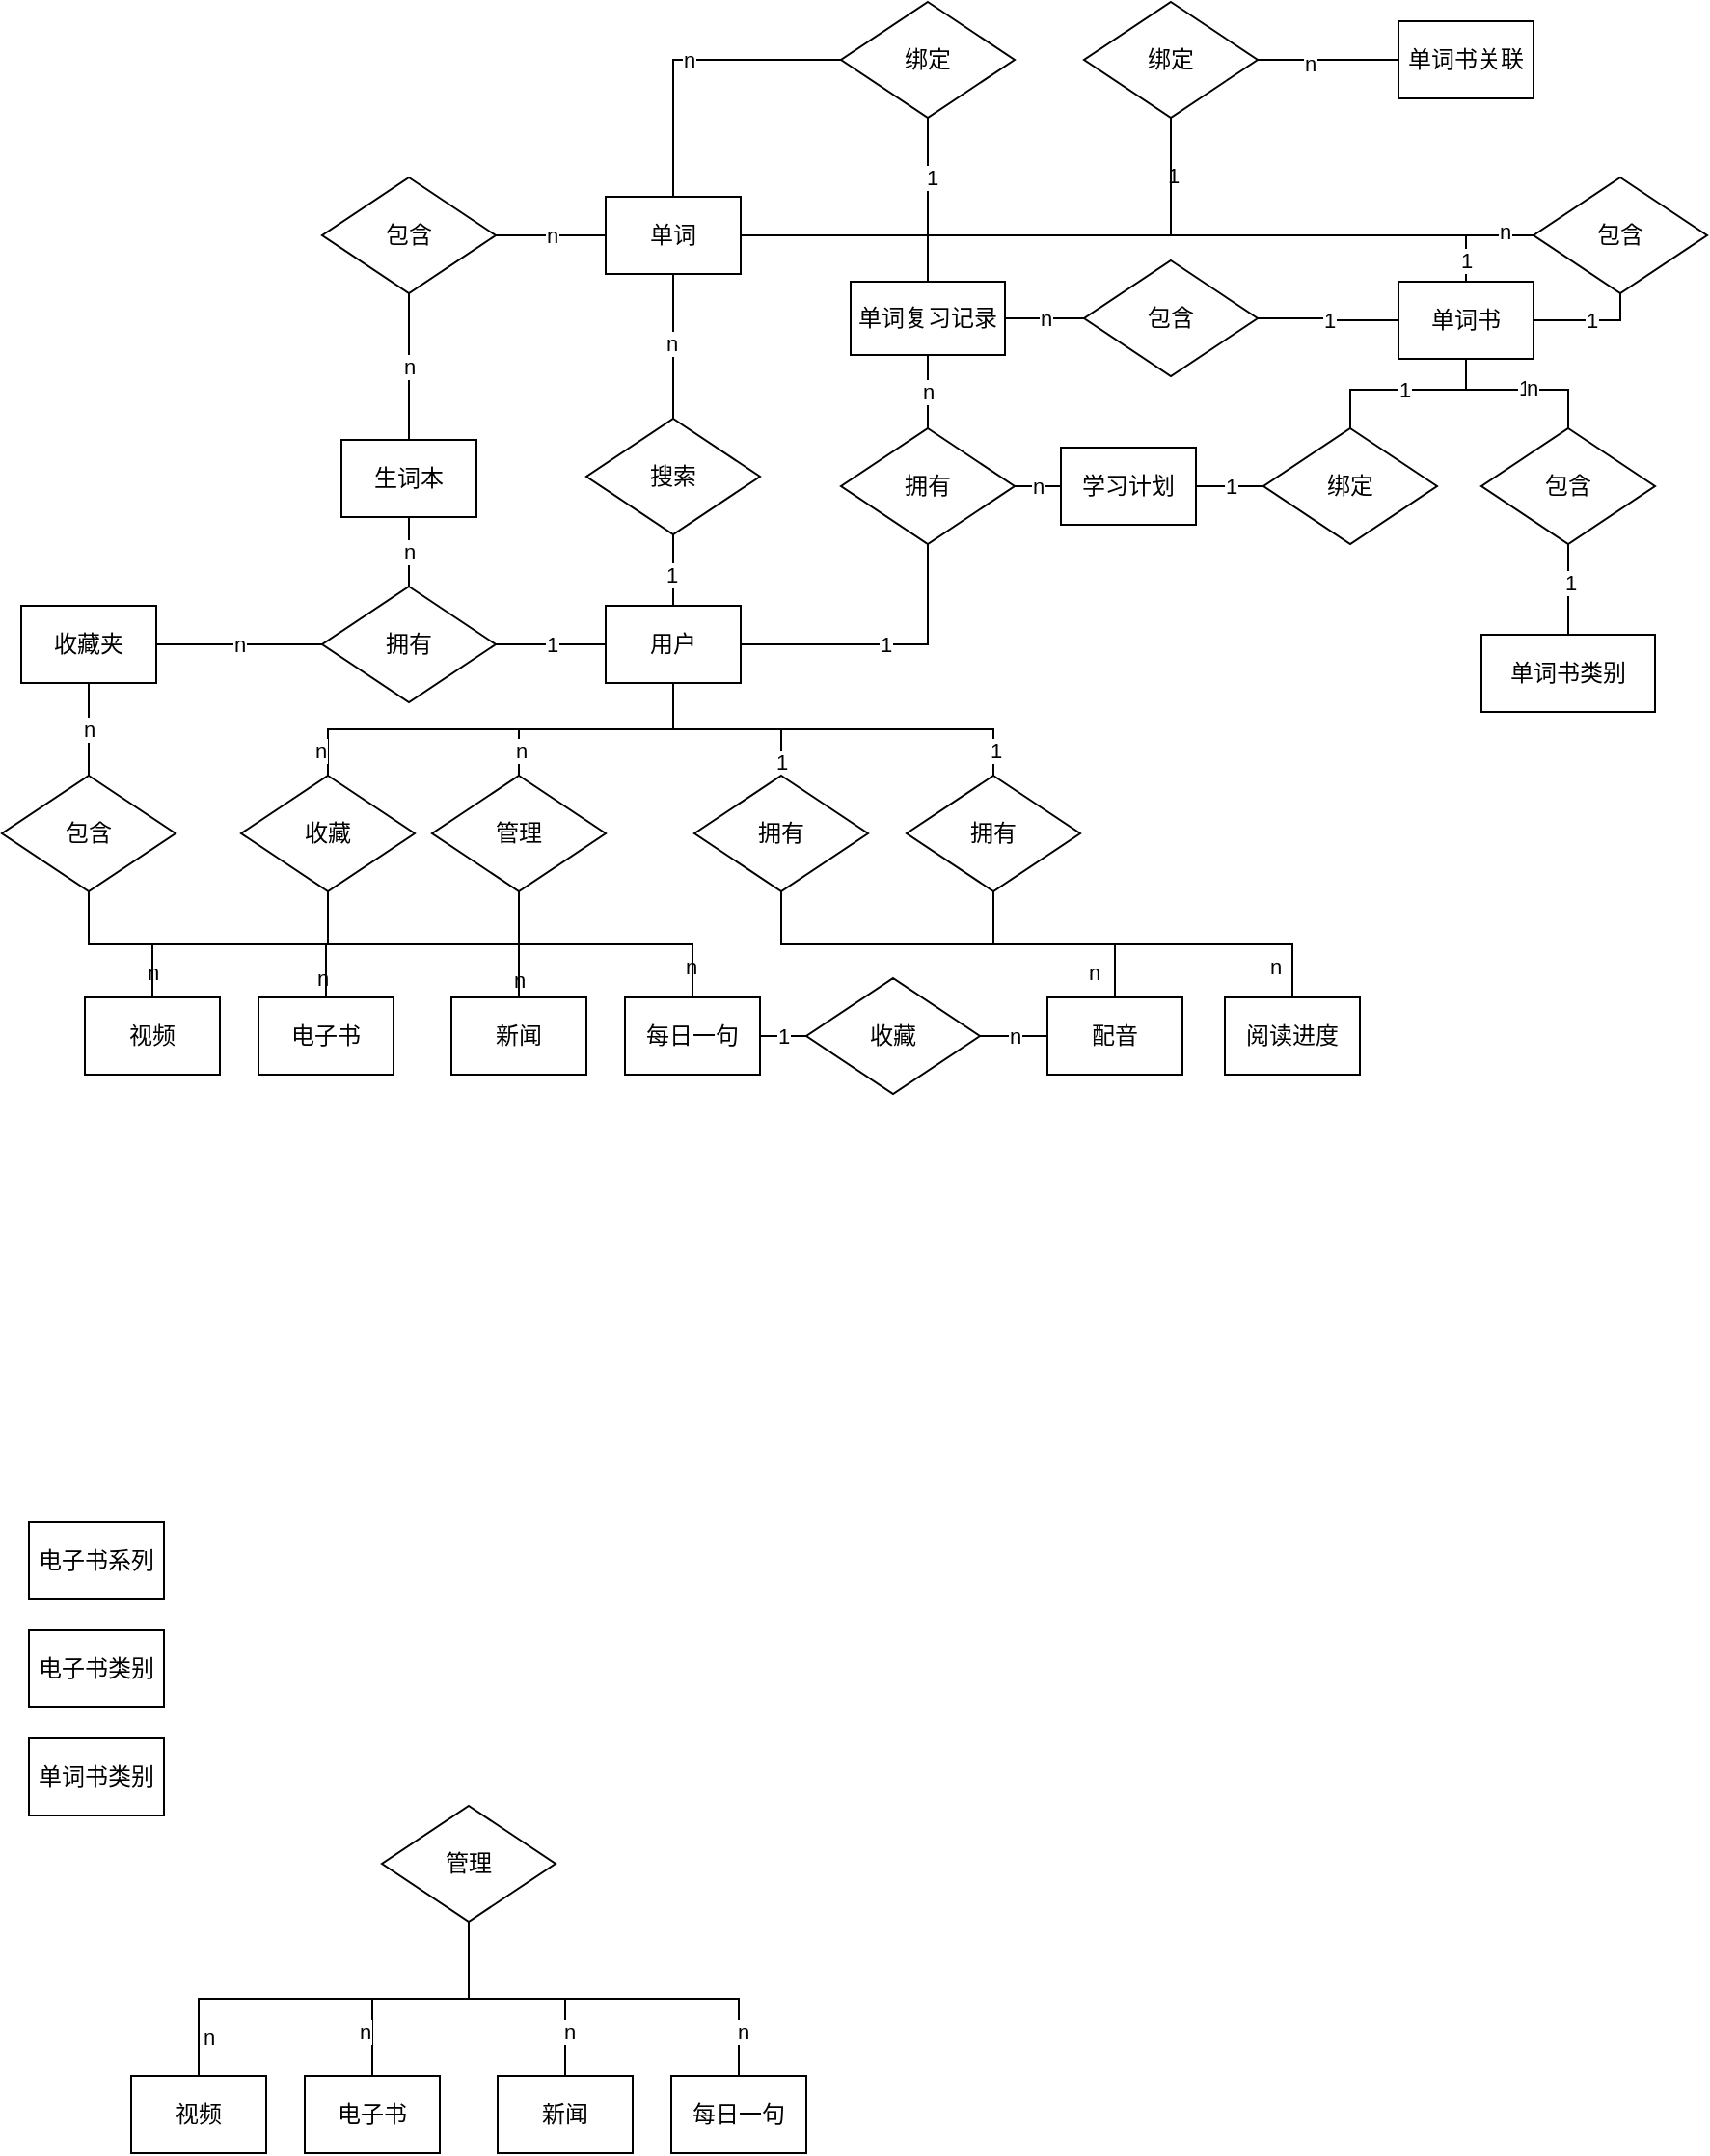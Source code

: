 <mxfile version="24.3.1" type="github">
  <diagram id="R2lEEEUBdFMjLlhIrx00" name="Page-1">
    <mxGraphModel dx="1396" dy="986" grid="0" gridSize="10" guides="1" tooltips="1" connect="1" arrows="1" fold="1" page="0" pageScale="1" pageWidth="850" pageHeight="1100" math="0" shadow="0" extFonts="Permanent Marker^https://fonts.googleapis.com/css?family=Permanent+Marker">
      <root>
        <mxCell id="0" />
        <mxCell id="1" parent="0" />
        <mxCell id="-69_IPSq3md6PTXuD7Ai-7" style="edgeStyle=orthogonalEdgeStyle;rounded=0;orthogonalLoop=1;jettySize=auto;html=1;exitX=0.5;exitY=1;exitDx=0;exitDy=0;entryX=0.5;entryY=0;entryDx=0;entryDy=0;endArrow=none;endFill=0;" edge="1" parent="1" source="8AcE9VLsiSv5FkU7A8uQ-1" target="-69_IPSq3md6PTXuD7Ai-3">
          <mxGeometry relative="1" as="geometry" />
        </mxCell>
        <mxCell id="-69_IPSq3md6PTXuD7Ai-8" style="edgeStyle=orthogonalEdgeStyle;rounded=0;orthogonalLoop=1;jettySize=auto;html=1;exitX=0.5;exitY=1;exitDx=0;exitDy=0;entryX=0.5;entryY=0;entryDx=0;entryDy=0;endArrow=none;endFill=0;" edge="1" parent="1" source="8AcE9VLsiSv5FkU7A8uQ-1" target="-69_IPSq3md6PTXuD7Ai-4">
          <mxGeometry relative="1" as="geometry" />
        </mxCell>
        <mxCell id="-69_IPSq3md6PTXuD7Ai-9" style="edgeStyle=orthogonalEdgeStyle;rounded=0;orthogonalLoop=1;jettySize=auto;html=1;exitX=0.5;exitY=1;exitDx=0;exitDy=0;entryX=0.5;entryY=0;entryDx=0;entryDy=0;endArrow=none;endFill=0;" edge="1" parent="1" source="8AcE9VLsiSv5FkU7A8uQ-1" target="-69_IPSq3md6PTXuD7Ai-5">
          <mxGeometry relative="1" as="geometry" />
        </mxCell>
        <mxCell id="-69_IPSq3md6PTXuD7Ai-10" style="edgeStyle=orthogonalEdgeStyle;rounded=0;orthogonalLoop=1;jettySize=auto;html=1;exitX=0.5;exitY=1;exitDx=0;exitDy=0;entryX=0.5;entryY=0;entryDx=0;entryDy=0;endArrow=none;endFill=0;" edge="1" parent="1" source="8AcE9VLsiSv5FkU7A8uQ-1" target="-69_IPSq3md6PTXuD7Ai-6">
          <mxGeometry relative="1" as="geometry" />
        </mxCell>
        <mxCell id="8AcE9VLsiSv5FkU7A8uQ-1" value="收藏" style="shape=rhombus;perimeter=rhombusPerimeter;whiteSpace=wrap;html=1;align=center;" parent="1" vertex="1">
          <mxGeometry x="41" y="204" width="90" height="60" as="geometry" />
        </mxCell>
        <mxCell id="-69_IPSq3md6PTXuD7Ai-105" value="" style="edgeStyle=orthogonalEdgeStyle;rounded=0;orthogonalLoop=1;jettySize=auto;html=1;exitX=0.5;exitY=1;exitDx=0;exitDy=0;entryX=0.5;entryY=0;entryDx=0;entryDy=0;endArrow=none;endFill=0;" edge="1" parent="1" source="8AcE9VLsiSv5FkU7A8uQ-2" target="8AcE9VLsiSv5FkU7A8uQ-1">
          <mxGeometry relative="1" as="geometry" />
        </mxCell>
        <mxCell id="-69_IPSq3md6PTXuD7Ai-117" value="n" style="edgeLabel;html=1;align=center;verticalAlign=middle;resizable=0;points=[];" vertex="1" connectable="0" parent="-69_IPSq3md6PTXuD7Ai-105">
          <mxGeometry x="0.887" y="-4" relative="1" as="geometry">
            <mxPoint as="offset" />
          </mxGeometry>
        </mxCell>
        <mxCell id="8AcE9VLsiSv5FkU7A8uQ-2" value="用户" style="whiteSpace=wrap;html=1;align=center;" parent="1" vertex="1">
          <mxGeometry x="230" y="116" width="70" height="40" as="geometry" />
        </mxCell>
        <mxCell id="-69_IPSq3md6PTXuD7Ai-3" value="视频" style="whiteSpace=wrap;html=1;align=center;" vertex="1" parent="1">
          <mxGeometry x="-40" y="319" width="70" height="40" as="geometry" />
        </mxCell>
        <mxCell id="-69_IPSq3md6PTXuD7Ai-4" value="电子书" style="whiteSpace=wrap;html=1;align=center;" vertex="1" parent="1">
          <mxGeometry x="50" y="319" width="70" height="40" as="geometry" />
        </mxCell>
        <mxCell id="-69_IPSq3md6PTXuD7Ai-5" value="新闻" style="whiteSpace=wrap;html=1;align=center;" vertex="1" parent="1">
          <mxGeometry x="150" y="319" width="70" height="40" as="geometry" />
        </mxCell>
        <mxCell id="-69_IPSq3md6PTXuD7Ai-6" value="每日一句" style="whiteSpace=wrap;html=1;align=center;" vertex="1" parent="1">
          <mxGeometry x="240" y="319" width="70" height="40" as="geometry" />
        </mxCell>
        <mxCell id="-69_IPSq3md6PTXuD7Ai-17" style="edgeStyle=orthogonalEdgeStyle;rounded=0;orthogonalLoop=1;jettySize=auto;html=1;exitX=0.5;exitY=1;exitDx=0;exitDy=0;entryX=0.5;entryY=0;entryDx=0;entryDy=0;endArrow=none;endFill=0;" edge="1" parent="1" source="-69_IPSq3md6PTXuD7Ai-25" target="-69_IPSq3md6PTXuD7Ai-26">
          <mxGeometry relative="1" as="geometry" />
        </mxCell>
        <mxCell id="-69_IPSq3md6PTXuD7Ai-18" value="n" style="edgeLabel;html=1;align=center;verticalAlign=middle;resizable=0;points=[];" vertex="1" connectable="0" parent="-69_IPSq3md6PTXuD7Ai-17">
          <mxGeometry x="0.374" y="1" relative="1" as="geometry">
            <mxPoint x="-24" y="19" as="offset" />
          </mxGeometry>
        </mxCell>
        <mxCell id="-69_IPSq3md6PTXuD7Ai-19" style="edgeStyle=orthogonalEdgeStyle;rounded=0;orthogonalLoop=1;jettySize=auto;html=1;exitX=0.5;exitY=1;exitDx=0;exitDy=0;entryX=0.5;entryY=0;entryDx=0;entryDy=0;endArrow=none;endFill=0;" edge="1" parent="1" source="-69_IPSq3md6PTXuD7Ai-25" target="-69_IPSq3md6PTXuD7Ai-27">
          <mxGeometry relative="1" as="geometry" />
        </mxCell>
        <mxCell id="-69_IPSq3md6PTXuD7Ai-20" value="n" style="edgeLabel;html=1;align=center;verticalAlign=middle;resizable=0;points=[];" vertex="1" connectable="0" parent="-69_IPSq3md6PTXuD7Ai-19">
          <mxGeometry x="0.643" y="-4" relative="1" as="geometry">
            <mxPoint as="offset" />
          </mxGeometry>
        </mxCell>
        <mxCell id="-69_IPSq3md6PTXuD7Ai-21" style="edgeStyle=orthogonalEdgeStyle;rounded=0;orthogonalLoop=1;jettySize=auto;html=1;exitX=0.5;exitY=1;exitDx=0;exitDy=0;entryX=0.5;entryY=0;entryDx=0;entryDy=0;endArrow=none;endFill=0;" edge="1" parent="1" source="-69_IPSq3md6PTXuD7Ai-25" target="-69_IPSq3md6PTXuD7Ai-28">
          <mxGeometry relative="1" as="geometry" />
        </mxCell>
        <mxCell id="-69_IPSq3md6PTXuD7Ai-22" value="n" style="edgeLabel;html=1;align=center;verticalAlign=middle;resizable=0;points=[];" vertex="1" connectable="0" parent="-69_IPSq3md6PTXuD7Ai-21">
          <mxGeometry x="0.643" y="2" relative="1" as="geometry">
            <mxPoint as="offset" />
          </mxGeometry>
        </mxCell>
        <mxCell id="-69_IPSq3md6PTXuD7Ai-23" style="edgeStyle=orthogonalEdgeStyle;rounded=0;orthogonalLoop=1;jettySize=auto;html=1;exitX=0.5;exitY=1;exitDx=0;exitDy=0;entryX=0.5;entryY=0;entryDx=0;entryDy=0;endArrow=none;endFill=0;" edge="1" parent="1" source="-69_IPSq3md6PTXuD7Ai-25" target="-69_IPSq3md6PTXuD7Ai-29">
          <mxGeometry relative="1" as="geometry" />
        </mxCell>
        <mxCell id="-69_IPSq3md6PTXuD7Ai-24" value="n" style="edgeLabel;html=1;align=center;verticalAlign=middle;resizable=0;points=[];" vertex="1" connectable="0" parent="-69_IPSq3md6PTXuD7Ai-23">
          <mxGeometry x="0.789" y="2" relative="1" as="geometry">
            <mxPoint as="offset" />
          </mxGeometry>
        </mxCell>
        <mxCell id="-69_IPSq3md6PTXuD7Ai-25" value="管理" style="shape=rhombus;perimeter=rhombusPerimeter;whiteSpace=wrap;html=1;align=center;" vertex="1" parent="1">
          <mxGeometry x="114" y="738" width="90" height="60" as="geometry" />
        </mxCell>
        <mxCell id="-69_IPSq3md6PTXuD7Ai-26" value="视频" style="whiteSpace=wrap;html=1;align=center;" vertex="1" parent="1">
          <mxGeometry x="-16" y="878" width="70" height="40" as="geometry" />
        </mxCell>
        <mxCell id="-69_IPSq3md6PTXuD7Ai-27" value="电子书" style="whiteSpace=wrap;html=1;align=center;" vertex="1" parent="1">
          <mxGeometry x="74" y="878" width="70" height="40" as="geometry" />
        </mxCell>
        <mxCell id="-69_IPSq3md6PTXuD7Ai-28" value="新闻" style="whiteSpace=wrap;html=1;align=center;" vertex="1" parent="1">
          <mxGeometry x="174" y="878" width="70" height="40" as="geometry" />
        </mxCell>
        <mxCell id="-69_IPSq3md6PTXuD7Ai-29" value="每日一句" style="whiteSpace=wrap;html=1;align=center;" vertex="1" parent="1">
          <mxGeometry x="264" y="878" width="70" height="40" as="geometry" />
        </mxCell>
        <mxCell id="-69_IPSq3md6PTXuD7Ai-31" value="单词" style="whiteSpace=wrap;html=1;align=center;" vertex="1" parent="1">
          <mxGeometry x="230" y="-96" width="70" height="40" as="geometry" />
        </mxCell>
        <mxCell id="-69_IPSq3md6PTXuD7Ai-34" style="edgeStyle=orthogonalEdgeStyle;rounded=0;orthogonalLoop=1;jettySize=auto;html=1;exitX=0.5;exitY=0;exitDx=0;exitDy=0;entryX=0.5;entryY=1;entryDx=0;entryDy=0;endArrow=none;endFill=0;" edge="1" parent="1" source="-69_IPSq3md6PTXuD7Ai-32" target="-69_IPSq3md6PTXuD7Ai-31">
          <mxGeometry relative="1" as="geometry" />
        </mxCell>
        <mxCell id="-69_IPSq3md6PTXuD7Ai-36" value="n" style="edgeLabel;html=1;align=center;verticalAlign=middle;resizable=0;points=[];" vertex="1" connectable="0" parent="-69_IPSq3md6PTXuD7Ai-34">
          <mxGeometry x="0.047" y="1" relative="1" as="geometry">
            <mxPoint as="offset" />
          </mxGeometry>
        </mxCell>
        <mxCell id="-69_IPSq3md6PTXuD7Ai-71" style="edgeStyle=orthogonalEdgeStyle;rounded=0;orthogonalLoop=1;jettySize=auto;html=1;exitX=0.5;exitY=1;exitDx=0;exitDy=0;entryX=0.5;entryY=0;entryDx=0;entryDy=0;endArrow=none;endFill=0;" edge="1" parent="1" source="-69_IPSq3md6PTXuD7Ai-32" target="8AcE9VLsiSv5FkU7A8uQ-2">
          <mxGeometry relative="1" as="geometry" />
        </mxCell>
        <mxCell id="-69_IPSq3md6PTXuD7Ai-72" value="1" style="edgeLabel;html=1;align=center;verticalAlign=middle;resizable=0;points=[];" vertex="1" connectable="0" parent="-69_IPSq3md6PTXuD7Ai-71">
          <mxGeometry x="0.12" y="-1" relative="1" as="geometry">
            <mxPoint as="offset" />
          </mxGeometry>
        </mxCell>
        <mxCell id="-69_IPSq3md6PTXuD7Ai-32" value="搜索" style="shape=rhombus;perimeter=rhombusPerimeter;whiteSpace=wrap;html=1;align=center;" vertex="1" parent="1">
          <mxGeometry x="220" y="19" width="90" height="60" as="geometry" />
        </mxCell>
        <mxCell id="-69_IPSq3md6PTXuD7Ai-42" value="电子书类别" style="whiteSpace=wrap;html=1;align=center;" vertex="1" parent="1">
          <mxGeometry x="-69" y="647" width="70" height="40" as="geometry" />
        </mxCell>
        <mxCell id="-69_IPSq3md6PTXuD7Ai-43" value="单词书类别" style="whiteSpace=wrap;html=1;align=center;" vertex="1" parent="1">
          <mxGeometry x="-69" y="703" width="70" height="40" as="geometry" />
        </mxCell>
        <mxCell id="-69_IPSq3md6PTXuD7Ai-44" value="单词书" style="whiteSpace=wrap;html=1;align=center;" vertex="1" parent="1">
          <mxGeometry x="641" y="-52" width="70" height="40" as="geometry" />
        </mxCell>
        <mxCell id="-69_IPSq3md6PTXuD7Ai-45" value="学习计划" style="whiteSpace=wrap;html=1;align=center;" vertex="1" parent="1">
          <mxGeometry x="466" y="34" width="70" height="40" as="geometry" />
        </mxCell>
        <mxCell id="-69_IPSq3md6PTXuD7Ai-46" value="单词复习记录" style="whiteSpace=wrap;html=1;align=center;" vertex="1" parent="1">
          <mxGeometry x="357" y="-52" width="80" height="38" as="geometry" />
        </mxCell>
        <mxCell id="-69_IPSq3md6PTXuD7Ai-100" value="n" style="edgeStyle=orthogonalEdgeStyle;rounded=0;orthogonalLoop=1;jettySize=auto;html=1;endArrow=none;endFill=0;" edge="1" parent="1" source="-69_IPSq3md6PTXuD7Ai-47" target="-69_IPSq3md6PTXuD7Ai-84">
          <mxGeometry relative="1" as="geometry" />
        </mxCell>
        <mxCell id="-69_IPSq3md6PTXuD7Ai-47" value="生词本" style="whiteSpace=wrap;html=1;align=center;" vertex="1" parent="1">
          <mxGeometry x="93" y="30" width="70" height="40" as="geometry" />
        </mxCell>
        <mxCell id="-69_IPSq3md6PTXuD7Ai-48" value="电子书系列" style="whiteSpace=wrap;html=1;align=center;" vertex="1" parent="1">
          <mxGeometry x="-69" y="591" width="70" height="40" as="geometry" />
        </mxCell>
        <mxCell id="-69_IPSq3md6PTXuD7Ai-106" style="edgeStyle=orthogonalEdgeStyle;rounded=0;orthogonalLoop=1;jettySize=auto;html=1;exitX=0.5;exitY=1;exitDx=0;exitDy=0;entryX=0.5;entryY=0;entryDx=0;entryDy=0;endArrow=none;endFill=0;" edge="1" parent="1" source="-69_IPSq3md6PTXuD7Ai-49" target="-69_IPSq3md6PTXuD7Ai-5">
          <mxGeometry relative="1" as="geometry" />
        </mxCell>
        <mxCell id="-69_IPSq3md6PTXuD7Ai-112" value="n" style="edgeLabel;html=1;align=center;verticalAlign=middle;resizable=0;points=[];" vertex="1" connectable="0" parent="-69_IPSq3md6PTXuD7Ai-106">
          <mxGeometry x="0.674" relative="1" as="geometry">
            <mxPoint as="offset" />
          </mxGeometry>
        </mxCell>
        <mxCell id="-69_IPSq3md6PTXuD7Ai-107" style="edgeStyle=orthogonalEdgeStyle;rounded=0;orthogonalLoop=1;jettySize=auto;html=1;exitX=0.5;exitY=1;exitDx=0;exitDy=0;entryX=0.5;entryY=0;entryDx=0;entryDy=0;endArrow=none;endFill=0;" edge="1" parent="1" source="-69_IPSq3md6PTXuD7Ai-49" target="-69_IPSq3md6PTXuD7Ai-6">
          <mxGeometry relative="1" as="geometry" />
        </mxCell>
        <mxCell id="-69_IPSq3md6PTXuD7Ai-113" value="n" style="edgeLabel;html=1;align=center;verticalAlign=middle;resizable=0;points=[];" vertex="1" connectable="0" parent="-69_IPSq3md6PTXuD7Ai-107">
          <mxGeometry x="0.777" y="-1" relative="1" as="geometry">
            <mxPoint as="offset" />
          </mxGeometry>
        </mxCell>
        <mxCell id="-69_IPSq3md6PTXuD7Ai-108" style="edgeStyle=orthogonalEdgeStyle;rounded=0;orthogonalLoop=1;jettySize=auto;html=1;exitX=0.5;exitY=1;exitDx=0;exitDy=0;entryX=0.5;entryY=0;entryDx=0;entryDy=0;endArrow=none;endFill=0;" edge="1" parent="1" source="-69_IPSq3md6PTXuD7Ai-49" target="-69_IPSq3md6PTXuD7Ai-4">
          <mxGeometry relative="1" as="geometry" />
        </mxCell>
        <mxCell id="-69_IPSq3md6PTXuD7Ai-110" value="n" style="edgeLabel;html=1;align=center;verticalAlign=middle;resizable=0;points=[];" vertex="1" connectable="0" parent="-69_IPSq3md6PTXuD7Ai-108">
          <mxGeometry x="0.789" y="-2" relative="1" as="geometry">
            <mxPoint y="6" as="offset" />
          </mxGeometry>
        </mxCell>
        <mxCell id="-69_IPSq3md6PTXuD7Ai-109" style="edgeStyle=orthogonalEdgeStyle;rounded=0;orthogonalLoop=1;jettySize=auto;html=1;exitX=0.5;exitY=1;exitDx=0;exitDy=0;entryX=0.5;entryY=0;entryDx=0;entryDy=0;endArrow=none;endFill=0;" edge="1" parent="1" source="-69_IPSq3md6PTXuD7Ai-49" target="-69_IPSq3md6PTXuD7Ai-3">
          <mxGeometry relative="1" as="geometry" />
        </mxCell>
        <mxCell id="-69_IPSq3md6PTXuD7Ai-111" value="n" style="edgeLabel;html=1;align=center;verticalAlign=middle;resizable=0;points=[];" vertex="1" connectable="0" parent="-69_IPSq3md6PTXuD7Ai-109">
          <mxGeometry x="0.891" relative="1" as="geometry">
            <mxPoint as="offset" />
          </mxGeometry>
        </mxCell>
        <mxCell id="-69_IPSq3md6PTXuD7Ai-115" style="edgeStyle=orthogonalEdgeStyle;rounded=0;orthogonalLoop=1;jettySize=auto;html=1;exitX=0.5;exitY=0;exitDx=0;exitDy=0;entryX=0.5;entryY=1;entryDx=0;entryDy=0;endArrow=none;endFill=0;" edge="1" parent="1" source="-69_IPSq3md6PTXuD7Ai-49" target="8AcE9VLsiSv5FkU7A8uQ-2">
          <mxGeometry relative="1" as="geometry" />
        </mxCell>
        <mxCell id="-69_IPSq3md6PTXuD7Ai-116" value="n" style="edgeLabel;html=1;align=center;verticalAlign=middle;resizable=0;points=[];" vertex="1" connectable="0" parent="-69_IPSq3md6PTXuD7Ai-115">
          <mxGeometry x="-0.8" y="-1" relative="1" as="geometry">
            <mxPoint as="offset" />
          </mxGeometry>
        </mxCell>
        <mxCell id="-69_IPSq3md6PTXuD7Ai-49" value="管理" style="shape=rhombus;perimeter=rhombusPerimeter;whiteSpace=wrap;html=1;align=center;" vertex="1" parent="1">
          <mxGeometry x="140" y="204" width="90" height="60" as="geometry" />
        </mxCell>
        <mxCell id="-69_IPSq3md6PTXuD7Ai-68" value="1" style="edgeStyle=orthogonalEdgeStyle;rounded=0;orthogonalLoop=1;jettySize=auto;html=1;endArrow=none;endFill=0;" edge="1" parent="1" source="-69_IPSq3md6PTXuD7Ai-67" target="-69_IPSq3md6PTXuD7Ai-44">
          <mxGeometry relative="1" as="geometry" />
        </mxCell>
        <mxCell id="-69_IPSq3md6PTXuD7Ai-69" value="n" style="edgeStyle=orthogonalEdgeStyle;rounded=0;orthogonalLoop=1;jettySize=auto;html=1;endArrow=none;endFill=0;" edge="1" parent="1" source="-69_IPSq3md6PTXuD7Ai-67" target="-69_IPSq3md6PTXuD7Ai-46">
          <mxGeometry relative="1" as="geometry" />
        </mxCell>
        <mxCell id="-69_IPSq3md6PTXuD7Ai-67" value="包含" style="shape=rhombus;perimeter=rhombusPerimeter;whiteSpace=wrap;html=1;align=center;" vertex="1" parent="1">
          <mxGeometry x="478" y="-63" width="90" height="60" as="geometry" />
        </mxCell>
        <mxCell id="-69_IPSq3md6PTXuD7Ai-157" value="" style="edgeStyle=orthogonalEdgeStyle;rounded=0;orthogonalLoop=1;jettySize=auto;html=1;endArrow=none;endFill=0;" edge="1" parent="1" source="-69_IPSq3md6PTXuD7Ai-70" target="-69_IPSq3md6PTXuD7Ai-152">
          <mxGeometry relative="1" as="geometry" />
        </mxCell>
        <mxCell id="-69_IPSq3md6PTXuD7Ai-158" value="n" style="edgeLabel;html=1;align=center;verticalAlign=middle;resizable=0;points=[];" vertex="1" connectable="0" parent="-69_IPSq3md6PTXuD7Ai-157">
          <mxGeometry x="0.276" y="2" relative="1" as="geometry">
            <mxPoint as="offset" />
          </mxGeometry>
        </mxCell>
        <mxCell id="-69_IPSq3md6PTXuD7Ai-70" value="单词书关联" style="whiteSpace=wrap;html=1;align=center;" vertex="1" parent="1">
          <mxGeometry x="641" y="-187" width="70" height="40" as="geometry" />
        </mxCell>
        <mxCell id="-69_IPSq3md6PTXuD7Ai-77" value="n" style="edgeStyle=orthogonalEdgeStyle;rounded=0;orthogonalLoop=1;jettySize=auto;html=1;entryX=0.5;entryY=1;entryDx=0;entryDy=0;endArrow=none;endFill=0;" edge="1" parent="1" source="-69_IPSq3md6PTXuD7Ai-73" target="-69_IPSq3md6PTXuD7Ai-46">
          <mxGeometry relative="1" as="geometry" />
        </mxCell>
        <mxCell id="-69_IPSq3md6PTXuD7Ai-79" value="n" style="edgeStyle=orthogonalEdgeStyle;rounded=0;orthogonalLoop=1;jettySize=auto;html=1;exitX=1;exitY=0.5;exitDx=0;exitDy=0;entryX=0;entryY=0.5;entryDx=0;entryDy=0;endArrow=none;endFill=0;" edge="1" parent="1" source="-69_IPSq3md6PTXuD7Ai-73" target="-69_IPSq3md6PTXuD7Ai-45">
          <mxGeometry relative="1" as="geometry" />
        </mxCell>
        <mxCell id="-69_IPSq3md6PTXuD7Ai-119" value="1" style="edgeStyle=orthogonalEdgeStyle;rounded=0;orthogonalLoop=1;jettySize=auto;html=1;exitX=0.5;exitY=1;exitDx=0;exitDy=0;entryX=1;entryY=0.5;entryDx=0;entryDy=0;endArrow=none;endFill=0;" edge="1" parent="1" source="-69_IPSq3md6PTXuD7Ai-73" target="8AcE9VLsiSv5FkU7A8uQ-2">
          <mxGeometry relative="1" as="geometry" />
        </mxCell>
        <mxCell id="-69_IPSq3md6PTXuD7Ai-73" value="拥有" style="shape=rhombus;perimeter=rhombusPerimeter;whiteSpace=wrap;html=1;align=center;" vertex="1" parent="1">
          <mxGeometry x="352" y="24" width="90" height="60" as="geometry" />
        </mxCell>
        <mxCell id="-69_IPSq3md6PTXuD7Ai-83" value="收藏夹" style="whiteSpace=wrap;html=1;align=center;" vertex="1" parent="1">
          <mxGeometry x="-73" y="116" width="70" height="40" as="geometry" />
        </mxCell>
        <mxCell id="-69_IPSq3md6PTXuD7Ai-85" value="1" style="edgeStyle=orthogonalEdgeStyle;rounded=0;orthogonalLoop=1;jettySize=auto;html=1;exitX=1;exitY=0.5;exitDx=0;exitDy=0;entryX=0;entryY=0.5;entryDx=0;entryDy=0;endArrow=none;endFill=0;" edge="1" parent="1" source="-69_IPSq3md6PTXuD7Ai-84" target="8AcE9VLsiSv5FkU7A8uQ-2">
          <mxGeometry relative="1" as="geometry" />
        </mxCell>
        <mxCell id="-69_IPSq3md6PTXuD7Ai-86" value="n" style="edgeStyle=orthogonalEdgeStyle;rounded=0;orthogonalLoop=1;jettySize=auto;html=1;endArrow=none;endFill=0;" edge="1" parent="1" source="-69_IPSq3md6PTXuD7Ai-84" target="-69_IPSq3md6PTXuD7Ai-83">
          <mxGeometry relative="1" as="geometry" />
        </mxCell>
        <mxCell id="-69_IPSq3md6PTXuD7Ai-84" value="拥有" style="shape=rhombus;perimeter=rhombusPerimeter;whiteSpace=wrap;html=1;align=center;" vertex="1" parent="1">
          <mxGeometry x="83" y="106" width="90" height="60" as="geometry" />
        </mxCell>
        <mxCell id="-69_IPSq3md6PTXuD7Ai-88" value="1" style="edgeStyle=orthogonalEdgeStyle;rounded=0;orthogonalLoop=1;jettySize=auto;html=1;endArrow=none;endFill=0;" edge="1" parent="1" source="-69_IPSq3md6PTXuD7Ai-87" target="-69_IPSq3md6PTXuD7Ai-46">
          <mxGeometry x="-0.271" y="2" relative="1" as="geometry">
            <mxPoint as="offset" />
          </mxGeometry>
        </mxCell>
        <mxCell id="-69_IPSq3md6PTXuD7Ai-89" value="n" style="edgeStyle=orthogonalEdgeStyle;rounded=0;orthogonalLoop=1;jettySize=auto;html=1;endArrow=none;endFill=0;" edge="1" parent="1" source="-69_IPSq3md6PTXuD7Ai-87" target="-69_IPSq3md6PTXuD7Ai-31">
          <mxGeometry relative="1" as="geometry" />
        </mxCell>
        <mxCell id="-69_IPSq3md6PTXuD7Ai-87" value="绑定" style="shape=rhombus;perimeter=rhombusPerimeter;whiteSpace=wrap;html=1;align=center;" vertex="1" parent="1">
          <mxGeometry x="352" y="-197" width="90" height="60" as="geometry" />
        </mxCell>
        <mxCell id="-69_IPSq3md6PTXuD7Ai-91" value="1" style="edgeStyle=orthogonalEdgeStyle;rounded=0;orthogonalLoop=1;jettySize=auto;html=1;endArrow=none;endFill=0;" edge="1" parent="1" source="-69_IPSq3md6PTXuD7Ai-90" target="-69_IPSq3md6PTXuD7Ai-45">
          <mxGeometry relative="1" as="geometry" />
        </mxCell>
        <mxCell id="-69_IPSq3md6PTXuD7Ai-92" value="1" style="edgeStyle=orthogonalEdgeStyle;rounded=0;orthogonalLoop=1;jettySize=auto;html=1;endArrow=none;endFill=0;" edge="1" parent="1" source="-69_IPSq3md6PTXuD7Ai-90" target="-69_IPSq3md6PTXuD7Ai-44">
          <mxGeometry relative="1" as="geometry" />
        </mxCell>
        <mxCell id="-69_IPSq3md6PTXuD7Ai-90" value="绑定" style="shape=rhombus;perimeter=rhombusPerimeter;whiteSpace=wrap;html=1;align=center;" vertex="1" parent="1">
          <mxGeometry x="571" y="24" width="90" height="60" as="geometry" />
        </mxCell>
        <mxCell id="-69_IPSq3md6PTXuD7Ai-96" value="1" style="edgeStyle=orthogonalEdgeStyle;rounded=0;orthogonalLoop=1;jettySize=auto;html=1;endArrow=none;endFill=0;exitX=0.5;exitY=1;exitDx=0;exitDy=0;" edge="1" parent="1" source="-69_IPSq3md6PTXuD7Ai-95" target="-69_IPSq3md6PTXuD7Ai-44">
          <mxGeometry relative="1" as="geometry">
            <Array as="points">
              <mxPoint x="756" y="-32" />
            </Array>
          </mxGeometry>
        </mxCell>
        <mxCell id="-69_IPSq3md6PTXuD7Ai-98" value="n" style="edgeStyle=orthogonalEdgeStyle;rounded=0;orthogonalLoop=1;jettySize=auto;html=1;exitX=0;exitY=0.5;exitDx=0;exitDy=0;entryX=1;entryY=0.5;entryDx=0;entryDy=0;endArrow=none;endFill=0;" edge="1" parent="1" source="-69_IPSq3md6PTXuD7Ai-95" target="-69_IPSq3md6PTXuD7Ai-31">
          <mxGeometry x="-0.927" y="-2" relative="1" as="geometry">
            <mxPoint as="offset" />
          </mxGeometry>
        </mxCell>
        <mxCell id="-69_IPSq3md6PTXuD7Ai-95" value="包含" style="shape=rhombus;perimeter=rhombusPerimeter;whiteSpace=wrap;html=1;align=center;" vertex="1" parent="1">
          <mxGeometry x="711" y="-106" width="90" height="60" as="geometry" />
        </mxCell>
        <mxCell id="-69_IPSq3md6PTXuD7Ai-102" value="n" style="edgeStyle=orthogonalEdgeStyle;rounded=0;orthogonalLoop=1;jettySize=auto;html=1;endArrow=none;endFill=0;" edge="1" parent="1" source="-69_IPSq3md6PTXuD7Ai-101" target="-69_IPSq3md6PTXuD7Ai-31">
          <mxGeometry relative="1" as="geometry" />
        </mxCell>
        <mxCell id="-69_IPSq3md6PTXuD7Ai-103" value="n" style="edgeStyle=orthogonalEdgeStyle;rounded=0;orthogonalLoop=1;jettySize=auto;html=1;endArrow=none;endFill=0;" edge="1" parent="1" source="-69_IPSq3md6PTXuD7Ai-101" target="-69_IPSq3md6PTXuD7Ai-47">
          <mxGeometry relative="1" as="geometry" />
        </mxCell>
        <mxCell id="-69_IPSq3md6PTXuD7Ai-101" value="包含" style="shape=rhombus;perimeter=rhombusPerimeter;whiteSpace=wrap;html=1;align=center;" vertex="1" parent="1">
          <mxGeometry x="83" y="-106" width="90" height="60" as="geometry" />
        </mxCell>
        <mxCell id="-69_IPSq3md6PTXuD7Ai-114" value="配音" style="whiteSpace=wrap;html=1;align=center;" vertex="1" parent="1">
          <mxGeometry x="459" y="319" width="70" height="40" as="geometry" />
        </mxCell>
        <mxCell id="-69_IPSq3md6PTXuD7Ai-118" value="单词书类别" style="rounded=0;whiteSpace=wrap;html=1;" vertex="1" parent="1">
          <mxGeometry x="684" y="131" width="90" height="40" as="geometry" />
        </mxCell>
        <mxCell id="-69_IPSq3md6PTXuD7Ai-121" style="edgeStyle=orthogonalEdgeStyle;rounded=0;orthogonalLoop=1;jettySize=auto;html=1;entryX=0.5;entryY=1;entryDx=0;entryDy=0;endArrow=none;endFill=0;" edge="1" parent="1" source="-69_IPSq3md6PTXuD7Ai-120" target="-69_IPSq3md6PTXuD7Ai-44">
          <mxGeometry relative="1" as="geometry" />
        </mxCell>
        <mxCell id="-69_IPSq3md6PTXuD7Ai-123" value="1" style="edgeLabel;html=1;align=center;verticalAlign=middle;resizable=0;points=[];" vertex="1" connectable="0" parent="-69_IPSq3md6PTXuD7Ai-121">
          <mxGeometry x="-0.029" y="-1" relative="1" as="geometry">
            <mxPoint as="offset" />
          </mxGeometry>
        </mxCell>
        <mxCell id="-69_IPSq3md6PTXuD7Ai-125" value="n" style="edgeLabel;html=1;align=center;verticalAlign=middle;resizable=0;points=[];" vertex="1" connectable="0" parent="-69_IPSq3md6PTXuD7Ai-121">
          <mxGeometry x="-0.11" y="-1" relative="1" as="geometry">
            <mxPoint as="offset" />
          </mxGeometry>
        </mxCell>
        <mxCell id="-69_IPSq3md6PTXuD7Ai-122" style="edgeStyle=orthogonalEdgeStyle;rounded=0;orthogonalLoop=1;jettySize=auto;html=1;exitX=0.5;exitY=1;exitDx=0;exitDy=0;endArrow=none;endFill=0;" edge="1" parent="1" source="-69_IPSq3md6PTXuD7Ai-120" target="-69_IPSq3md6PTXuD7Ai-118">
          <mxGeometry relative="1" as="geometry" />
        </mxCell>
        <mxCell id="-69_IPSq3md6PTXuD7Ai-124" value="1" style="edgeLabel;html=1;align=center;verticalAlign=middle;resizable=0;points=[];" vertex="1" connectable="0" parent="-69_IPSq3md6PTXuD7Ai-122">
          <mxGeometry x="-0.14" y="1" relative="1" as="geometry">
            <mxPoint as="offset" />
          </mxGeometry>
        </mxCell>
        <mxCell id="-69_IPSq3md6PTXuD7Ai-120" value="包含" style="shape=rhombus;perimeter=rhombusPerimeter;whiteSpace=wrap;html=1;align=center;" vertex="1" parent="1">
          <mxGeometry x="684" y="24" width="90" height="60" as="geometry" />
        </mxCell>
        <mxCell id="-69_IPSq3md6PTXuD7Ai-127" value="n" style="edgeStyle=orthogonalEdgeStyle;rounded=0;orthogonalLoop=1;jettySize=auto;html=1;exitX=0.5;exitY=1;exitDx=0;exitDy=0;entryX=0.5;entryY=0;entryDx=0;entryDy=0;endArrow=none;endFill=0;" edge="1" parent="1" source="-69_IPSq3md6PTXuD7Ai-126" target="-69_IPSq3md6PTXuD7Ai-114">
          <mxGeometry x="0.886" y="-11" relative="1" as="geometry">
            <mxPoint as="offset" />
          </mxGeometry>
        </mxCell>
        <mxCell id="-69_IPSq3md6PTXuD7Ai-128" value="1" style="edgeStyle=orthogonalEdgeStyle;rounded=0;orthogonalLoop=1;jettySize=auto;html=1;exitX=0.5;exitY=0;exitDx=0;exitDy=0;entryX=0.5;entryY=1;entryDx=0;entryDy=0;endArrow=none;endFill=0;" edge="1" parent="1" source="-69_IPSq3md6PTXuD7Ai-126" target="8AcE9VLsiSv5FkU7A8uQ-2">
          <mxGeometry x="-0.864" relative="1" as="geometry">
            <mxPoint as="offset" />
          </mxGeometry>
        </mxCell>
        <mxCell id="-69_IPSq3md6PTXuD7Ai-126" value="拥有" style="shape=rhombus;perimeter=rhombusPerimeter;whiteSpace=wrap;html=1;align=center;" vertex="1" parent="1">
          <mxGeometry x="276" y="204" width="90" height="60" as="geometry" />
        </mxCell>
        <mxCell id="-69_IPSq3md6PTXuD7Ai-130" value="n" style="edgeStyle=orthogonalEdgeStyle;rounded=0;orthogonalLoop=1;jettySize=auto;html=1;exitX=1;exitY=0.5;exitDx=0;exitDy=0;endArrow=none;endFill=0;" edge="1" parent="1" source="-69_IPSq3md6PTXuD7Ai-129" target="-69_IPSq3md6PTXuD7Ai-114">
          <mxGeometry relative="1" as="geometry" />
        </mxCell>
        <mxCell id="-69_IPSq3md6PTXuD7Ai-131" value="1" style="edgeStyle=orthogonalEdgeStyle;rounded=0;orthogonalLoop=1;jettySize=auto;html=1;exitX=0;exitY=0.5;exitDx=0;exitDy=0;endArrow=none;endFill=0;" edge="1" parent="1" source="-69_IPSq3md6PTXuD7Ai-129" target="-69_IPSq3md6PTXuD7Ai-6">
          <mxGeometry relative="1" as="geometry" />
        </mxCell>
        <mxCell id="-69_IPSq3md6PTXuD7Ai-129" value="收藏" style="shape=rhombus;perimeter=rhombusPerimeter;whiteSpace=wrap;html=1;align=center;" vertex="1" parent="1">
          <mxGeometry x="334" y="309" width="90" height="60" as="geometry" />
        </mxCell>
        <mxCell id="-69_IPSq3md6PTXuD7Ai-136" value="n" style="edgeStyle=orthogonalEdgeStyle;rounded=0;orthogonalLoop=1;jettySize=auto;html=1;exitX=0.5;exitY=0;exitDx=0;exitDy=0;entryX=0.5;entryY=1;entryDx=0;entryDy=0;endArrow=none;endFill=0;" edge="1" parent="1" source="-69_IPSq3md6PTXuD7Ai-135" target="-69_IPSq3md6PTXuD7Ai-83">
          <mxGeometry relative="1" as="geometry" />
        </mxCell>
        <mxCell id="-69_IPSq3md6PTXuD7Ai-140" style="edgeStyle=orthogonalEdgeStyle;rounded=0;orthogonalLoop=1;jettySize=auto;html=1;exitX=0.5;exitY=1;exitDx=0;exitDy=0;entryX=0.5;entryY=0;entryDx=0;entryDy=0;endArrow=none;endFill=0;" edge="1" parent="1" source="-69_IPSq3md6PTXuD7Ai-135" target="-69_IPSq3md6PTXuD7Ai-3">
          <mxGeometry relative="1" as="geometry" />
        </mxCell>
        <mxCell id="-69_IPSq3md6PTXuD7Ai-141" style="edgeStyle=orthogonalEdgeStyle;rounded=0;orthogonalLoop=1;jettySize=auto;html=1;exitX=0.5;exitY=1;exitDx=0;exitDy=0;entryX=0.5;entryY=0;entryDx=0;entryDy=0;endArrow=none;endFill=0;" edge="1" parent="1" source="-69_IPSq3md6PTXuD7Ai-135" target="-69_IPSq3md6PTXuD7Ai-4">
          <mxGeometry relative="1" as="geometry" />
        </mxCell>
        <mxCell id="-69_IPSq3md6PTXuD7Ai-142" style="edgeStyle=orthogonalEdgeStyle;rounded=0;orthogonalLoop=1;jettySize=auto;html=1;exitX=0.5;exitY=1;exitDx=0;exitDy=0;entryX=0.5;entryY=0;entryDx=0;entryDy=0;endArrow=none;endFill=0;" edge="1" parent="1" source="-69_IPSq3md6PTXuD7Ai-135" target="-69_IPSq3md6PTXuD7Ai-5">
          <mxGeometry relative="1" as="geometry" />
        </mxCell>
        <mxCell id="-69_IPSq3md6PTXuD7Ai-143" style="edgeStyle=orthogonalEdgeStyle;rounded=0;orthogonalLoop=1;jettySize=auto;html=1;entryX=0.5;entryY=0;entryDx=0;entryDy=0;endArrow=none;endFill=0;exitX=0.5;exitY=1;exitDx=0;exitDy=0;" edge="1" parent="1" source="-69_IPSq3md6PTXuD7Ai-135" target="-69_IPSq3md6PTXuD7Ai-6">
          <mxGeometry relative="1" as="geometry" />
        </mxCell>
        <mxCell id="-69_IPSq3md6PTXuD7Ai-135" value="包含" style="shape=rhombus;perimeter=rhombusPerimeter;whiteSpace=wrap;html=1;align=center;" vertex="1" parent="1">
          <mxGeometry x="-83" y="204" width="90" height="60" as="geometry" />
        </mxCell>
        <mxCell id="-69_IPSq3md6PTXuD7Ai-144" value="阅读进度" style="whiteSpace=wrap;html=1;align=center;" vertex="1" parent="1">
          <mxGeometry x="551" y="319" width="70" height="40" as="geometry" />
        </mxCell>
        <mxCell id="-69_IPSq3md6PTXuD7Ai-146" value="n" style="edgeStyle=orthogonalEdgeStyle;rounded=0;orthogonalLoop=1;jettySize=auto;html=1;exitX=0.5;exitY=1;exitDx=0;exitDy=0;entryX=0.5;entryY=0;entryDx=0;entryDy=0;endArrow=none;endFill=0;" edge="1" parent="1" source="-69_IPSq3md6PTXuD7Ai-145" target="-69_IPSq3md6PTXuD7Ai-144">
          <mxGeometry x="0.848" y="-9" relative="1" as="geometry">
            <mxPoint as="offset" />
          </mxGeometry>
        </mxCell>
        <mxCell id="-69_IPSq3md6PTXuD7Ai-148" style="edgeStyle=orthogonalEdgeStyle;rounded=0;orthogonalLoop=1;jettySize=auto;html=1;exitX=0.5;exitY=0;exitDx=0;exitDy=0;entryX=0.5;entryY=1;entryDx=0;entryDy=0;endArrow=none;endFill=0;" edge="1" parent="1" source="-69_IPSq3md6PTXuD7Ai-145" target="8AcE9VLsiSv5FkU7A8uQ-2">
          <mxGeometry relative="1" as="geometry" />
        </mxCell>
        <mxCell id="-69_IPSq3md6PTXuD7Ai-149" value="1" style="edgeLabel;html=1;align=center;verticalAlign=middle;resizable=0;points=[];" vertex="1" connectable="0" parent="-69_IPSq3md6PTXuD7Ai-148">
          <mxGeometry x="-0.88" y="-1" relative="1" as="geometry">
            <mxPoint as="offset" />
          </mxGeometry>
        </mxCell>
        <mxCell id="-69_IPSq3md6PTXuD7Ai-145" value="拥有" style="shape=rhombus;perimeter=rhombusPerimeter;whiteSpace=wrap;html=1;align=center;" vertex="1" parent="1">
          <mxGeometry x="386" y="204" width="90" height="60" as="geometry" />
        </mxCell>
        <mxCell id="-69_IPSq3md6PTXuD7Ai-153" style="edgeStyle=orthogonalEdgeStyle;rounded=0;orthogonalLoop=1;jettySize=auto;html=1;entryX=1;entryY=0.5;entryDx=0;entryDy=0;endArrow=none;endFill=0;exitX=0.5;exitY=1;exitDx=0;exitDy=0;" edge="1" parent="1" source="-69_IPSq3md6PTXuD7Ai-152" target="-69_IPSq3md6PTXuD7Ai-31">
          <mxGeometry relative="1" as="geometry" />
        </mxCell>
        <mxCell id="-69_IPSq3md6PTXuD7Ai-156" value="1" style="edgeLabel;html=1;align=center;verticalAlign=middle;resizable=0;points=[];" vertex="1" connectable="0" parent="-69_IPSq3md6PTXuD7Ai-153">
          <mxGeometry x="-0.794" y="1" relative="1" as="geometry">
            <mxPoint as="offset" />
          </mxGeometry>
        </mxCell>
        <mxCell id="-69_IPSq3md6PTXuD7Ai-159" style="edgeStyle=orthogonalEdgeStyle;rounded=0;orthogonalLoop=1;jettySize=auto;html=1;exitX=0.5;exitY=1;exitDx=0;exitDy=0;entryX=0.5;entryY=0;entryDx=0;entryDy=0;endArrow=none;endFill=0;" edge="1" parent="1" source="-69_IPSq3md6PTXuD7Ai-152" target="-69_IPSq3md6PTXuD7Ai-44">
          <mxGeometry relative="1" as="geometry">
            <Array as="points">
              <mxPoint x="523" y="-76" />
              <mxPoint x="676" y="-76" />
            </Array>
          </mxGeometry>
        </mxCell>
        <mxCell id="-69_IPSq3md6PTXuD7Ai-160" value="1" style="edgeLabel;html=1;align=center;verticalAlign=middle;resizable=0;points=[];" vertex="1" connectable="0" parent="-69_IPSq3md6PTXuD7Ai-159">
          <mxGeometry x="0.908" relative="1" as="geometry">
            <mxPoint as="offset" />
          </mxGeometry>
        </mxCell>
        <mxCell id="-69_IPSq3md6PTXuD7Ai-152" value="绑定" style="shape=rhombus;perimeter=rhombusPerimeter;whiteSpace=wrap;html=1;align=center;" vertex="1" parent="1">
          <mxGeometry x="478" y="-197" width="90" height="60" as="geometry" />
        </mxCell>
        <mxCell id="-69_IPSq3md6PTXuD7Ai-155" value="&amp;nbsp;" style="text;html=1;align=center;verticalAlign=middle;resizable=0;points=[];autosize=1;strokeColor=none;fillColor=none;" vertex="1" parent="1">
          <mxGeometry x="512" y="-84" width="21" height="26" as="geometry" />
        </mxCell>
      </root>
    </mxGraphModel>
  </diagram>
</mxfile>

